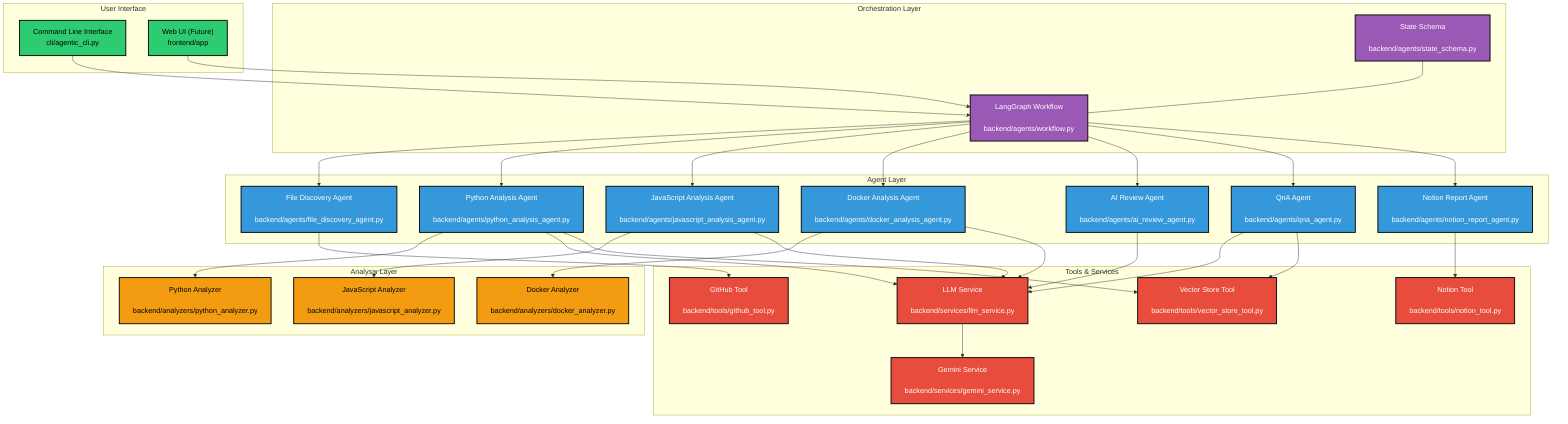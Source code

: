 flowchart TD
    subgraph "User Interface"
        CLI["Command Line Interface
        cli/agentic_cli.py"]
        WebUI["Web UI (Future)
        frontend/app"]
    end
    
    subgraph "Orchestration Layer"
        Workflow["LangGraph Workflow
        backend/agents/workflow.py"]
        StateSchema["State Schema
        backend/agents/state_schema.py"]
    end
    
    subgraph "Agent Layer"
        FileDiscovery["File Discovery Agent
        backend/agents/file_discovery_agent.py"]
        PythonAnalysis["Python Analysis Agent
        backend/agents/python_analysis_agent.py"]
        JSAnalysis["JavaScript Analysis Agent
        backend/agents/javascript_analysis_agent.py"]
        DockerAnalysis["Docker Analysis Agent
        backend/agents/docker_analysis_agent.py"]
        AIReview["AI Review Agent
        backend/agents/ai_review_agent.py"]
        QnA["QnA Agent
        backend/agents/qna_agent.py"]
        NotionReport["Notion Report Agent
        backend/agents/notion_report_agent.py"]
    end
    
    subgraph "Analysis Layer"
        PythonAnalyzer["Python Analyzer
        backend/analyzers/python_analyzer.py"]
        JSAnalyzer["JavaScript Analyzer
        backend/analyzers/javascript_analyzer.py"]
        DockerAnalyzer["Docker Analyzer
        backend/analyzers/docker_analyzer.py"]
    end
    
    subgraph "Tools & Services"
        VectorStore["Vector Store Tool
        backend/tools/vector_store_tool.py"]
        GitHubTool["GitHub Tool
        backend/tools/github_tool.py"]
        NotionTool["Notion Tool
        backend/tools/notion_tool.py"]
        LLMService["LLM Service
        backend/services/llm_service.py"]
        GeminiService["Gemini Service
        backend/services/gemini_service.py"]
    end
    
    %% User Interface to Orchestration
    CLI --> Workflow
    WebUI --> Workflow
    
    %% Orchestration to Agents
    Workflow --> FileDiscovery
    Workflow --> PythonAnalysis
    Workflow --> JSAnalysis
    Workflow --> DockerAnalysis
    Workflow --> AIReview
    Workflow --> QnA
    Workflow --> NotionReport
    
    %% Agents to Analyzers
    PythonAnalysis --> PythonAnalyzer
    JSAnalysis --> JSAnalyzer
    DockerAnalysis --> DockerAnalyzer
    
    %% Agents to Tools & Services
    FileDiscovery --> GitHubTool
    PythonAnalysis --> LLMService
    JSAnalysis --> LLMService
    DockerAnalysis --> LLMService
    AIReview --> LLMService
    QnA --> LLMService
    QnA --> VectorStore
    PythonAnalysis --> VectorStore
    NotionReport --> NotionTool
    
    %% LLM Service to Specific Implementations
    LLMService --> GeminiService
    
    %% State Schema connects to everything
    StateSchema --- Workflow
    
    classDef interface fill:#2ECC71,stroke:#000,stroke-width:2px,color:#000;
    classDef orchestration fill:#9B59B6,stroke:#000,stroke-width:2px,color:#fff;
    classDef agent fill:#3498DB,stroke:#000,stroke-width:2px,color:#fff;
    classDef analyzer fill:#F39C12,stroke:#000,stroke-width:2px,color:#000;
    classDef tool fill:#E74C3C,stroke:#000,stroke-width:2px,color:#fff;
    
    class CLI,WebUI interface;
    class Workflow,StateSchema orchestration;
    class FileDiscovery,PythonAnalysis,JSAnalysis,DockerAnalysis,AIReview,QnA,NotionReport agent;
    class PythonAnalyzer,JSAnalyzer,DockerAnalyzer analyzer;
    class VectorStore,GitHubTool,NotionTool,LLMService,GeminiService tool;